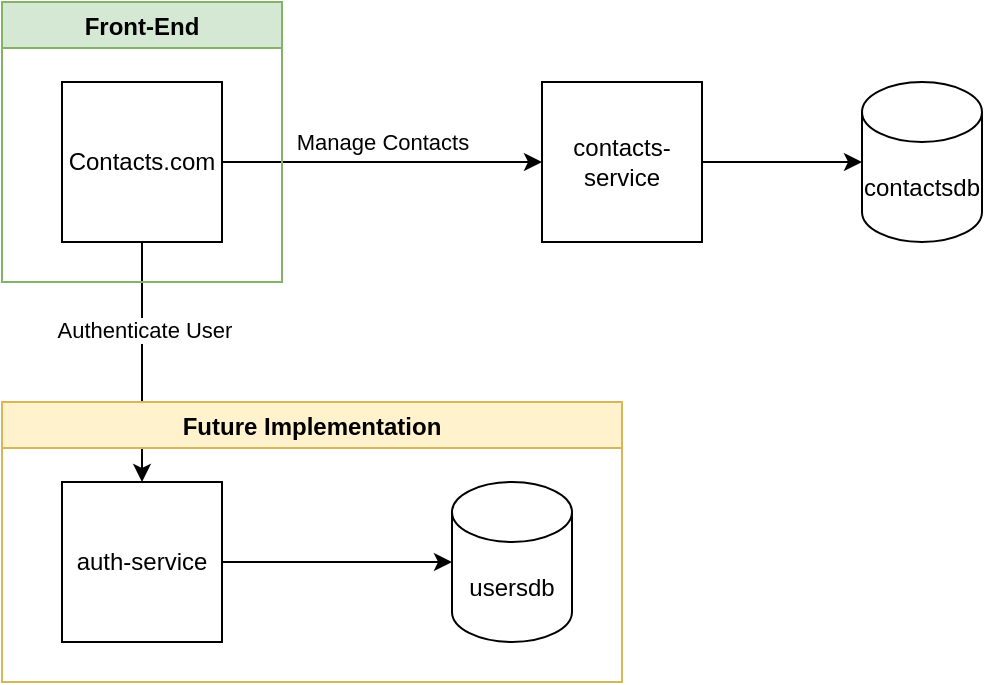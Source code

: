 <mxfile version="13.7.7" type="device"><diagram id="I7RqCaQdDYcGQiyyEz8-" name="Page-1"><mxGraphModel dx="1038" dy="523" grid="1" gridSize="10" guides="1" tooltips="1" connect="1" arrows="1" fold="1" page="1" pageScale="1" pageWidth="850" pageHeight="1100" math="0" shadow="0"><root><mxCell id="0"/><mxCell id="1" parent="0"/><mxCell id="J9WnZ5HSJUrQXLnJmGAR-4" style="edgeStyle=orthogonalEdgeStyle;rounded=0;orthogonalLoop=1;jettySize=auto;html=1;entryX=0;entryY=0.5;entryDx=0;entryDy=0;" edge="1" parent="1" source="J9WnZ5HSJUrQXLnJmGAR-1" target="J9WnZ5HSJUrQXLnJmGAR-2"><mxGeometry relative="1" as="geometry"/></mxCell><mxCell id="J9WnZ5HSJUrQXLnJmGAR-5" value="Manage Contacts" style="edgeLabel;html=1;align=center;verticalAlign=middle;resizable=0;points=[];" vertex="1" connectable="0" parent="J9WnZ5HSJUrQXLnJmGAR-4"><mxGeometry x="0.26" y="-1" relative="1" as="geometry"><mxPoint x="-21" y="-11" as="offset"/></mxGeometry></mxCell><mxCell id="J9WnZ5HSJUrQXLnJmGAR-7" style="edgeStyle=orthogonalEdgeStyle;rounded=0;orthogonalLoop=1;jettySize=auto;html=1;entryX=0.5;entryY=0;entryDx=0;entryDy=0;" edge="1" parent="1" source="J9WnZ5HSJUrQXLnJmGAR-1" target="J9WnZ5HSJUrQXLnJmGAR-3"><mxGeometry relative="1" as="geometry"/></mxCell><mxCell id="J9WnZ5HSJUrQXLnJmGAR-8" value="Authenticate User" style="edgeLabel;html=1;align=center;verticalAlign=middle;resizable=0;points=[];" vertex="1" connectable="0" parent="J9WnZ5HSJUrQXLnJmGAR-7"><mxGeometry x="-0.27" y="1" relative="1" as="geometry"><mxPoint as="offset"/></mxGeometry></mxCell><mxCell id="J9WnZ5HSJUrQXLnJmGAR-1" value="Contacts.com" style="whiteSpace=wrap;html=1;aspect=fixed;" vertex="1" parent="1"><mxGeometry x="200" y="240" width="80" height="80" as="geometry"/></mxCell><mxCell id="J9WnZ5HSJUrQXLnJmGAR-10" style="edgeStyle=orthogonalEdgeStyle;rounded=0;orthogonalLoop=1;jettySize=auto;html=1;entryX=0;entryY=0.5;entryDx=0;entryDy=0;entryPerimeter=0;" edge="1" parent="1" source="J9WnZ5HSJUrQXLnJmGAR-2" target="J9WnZ5HSJUrQXLnJmGAR-9"><mxGeometry relative="1" as="geometry"/></mxCell><mxCell id="J9WnZ5HSJUrQXLnJmGAR-2" value="contacts-service" style="whiteSpace=wrap;html=1;aspect=fixed;" vertex="1" parent="1"><mxGeometry x="440" y="240" width="80" height="80" as="geometry"/></mxCell><mxCell id="J9WnZ5HSJUrQXLnJmGAR-12" style="edgeStyle=orthogonalEdgeStyle;rounded=0;orthogonalLoop=1;jettySize=auto;html=1;entryX=0;entryY=0.5;entryDx=0;entryDy=0;entryPerimeter=0;" edge="1" parent="1" source="J9WnZ5HSJUrQXLnJmGAR-3" target="J9WnZ5HSJUrQXLnJmGAR-11"><mxGeometry relative="1" as="geometry"/></mxCell><mxCell id="J9WnZ5HSJUrQXLnJmGAR-3" value="auth-service" style="whiteSpace=wrap;html=1;aspect=fixed;" vertex="1" parent="1"><mxGeometry x="200" y="440" width="80" height="80" as="geometry"/></mxCell><mxCell id="J9WnZ5HSJUrQXLnJmGAR-9" value="contactsdb" style="shape=cylinder3;whiteSpace=wrap;html=1;boundedLbl=1;backgroundOutline=1;size=15;" vertex="1" parent="1"><mxGeometry x="600" y="240" width="60" height="80" as="geometry"/></mxCell><mxCell id="J9WnZ5HSJUrQXLnJmGAR-11" value="usersdb" style="shape=cylinder3;whiteSpace=wrap;html=1;boundedLbl=1;backgroundOutline=1;size=15;" vertex="1" parent="1"><mxGeometry x="395" y="440" width="60" height="80" as="geometry"/></mxCell><mxCell id="J9WnZ5HSJUrQXLnJmGAR-14" value="Front-End" style="swimlane;fillColor=#d5e8d4;strokeColor=#82b366;" vertex="1" parent="1"><mxGeometry x="170" y="200" width="140" height="140" as="geometry"/></mxCell><mxCell id="J9WnZ5HSJUrQXLnJmGAR-15" value="Future Implementation" style="swimlane;fillColor=#fff2cc;strokeColor=#d6b656;" vertex="1" parent="1"><mxGeometry x="170" y="400" width="310" height="140" as="geometry"/></mxCell></root></mxGraphModel></diagram></mxfile>